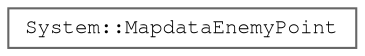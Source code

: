 digraph "Graphical Class Hierarchy"
{
 // LATEX_PDF_SIZE
  bgcolor="transparent";
  edge [fontname=FreeMono,fontsize=10,labelfontname=FreeMono,labelfontsize=10];
  node [fontname=FreeMono,fontsize=10,shape=box,height=0.2,width=0.4];
  rankdir="LR";
  Node0 [label="System::MapdataEnemyPoint",height=0.2,width=0.4,color="grey40", fillcolor="white", style="filled",URL="$class_system_1_1_mapdata_enemy_point.html",tooltip=" "];
}
